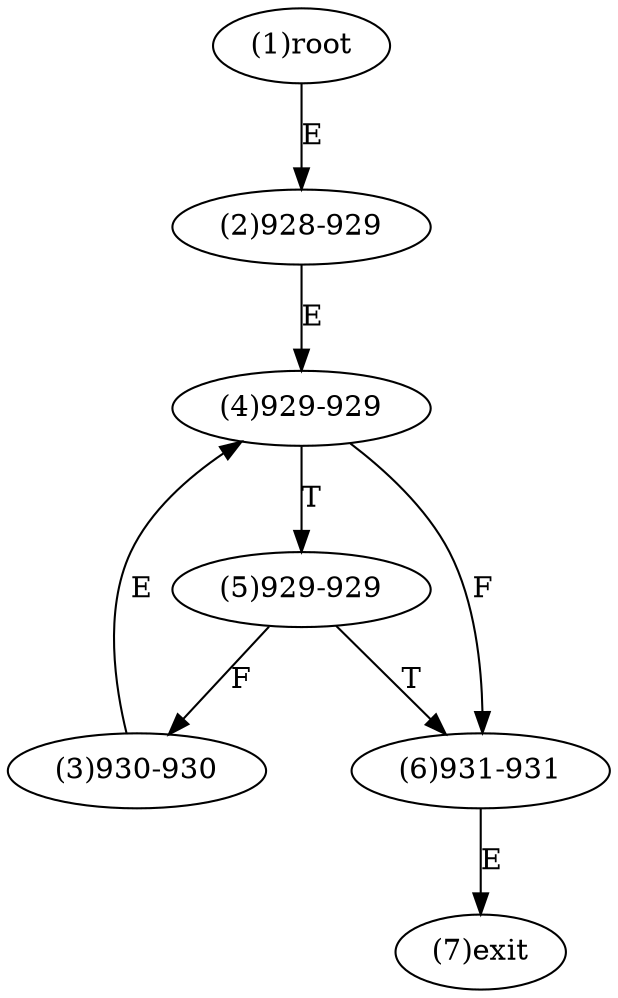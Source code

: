 digraph "" { 
1[ label="(1)root"];
2[ label="(2)928-929"];
3[ label="(3)930-930"];
4[ label="(4)929-929"];
5[ label="(5)929-929"];
6[ label="(6)931-931"];
7[ label="(7)exit"];
1->2[ label="E"];
2->4[ label="E"];
3->4[ label="E"];
4->6[ label="F"];
4->5[ label="T"];
5->3[ label="F"];
5->6[ label="T"];
6->7[ label="E"];
}